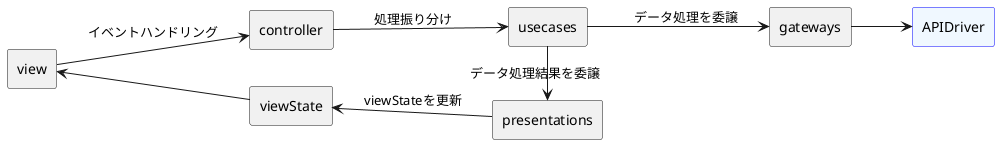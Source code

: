 @startuml

left to right direction
' Horizontal lines: -->, <--, <-->
' Vertical lines: ->, <-, <->

agent controller
agent view
agent usecases
agent gateways
agent presentations
agent viewState
agent APIDriver #aliceblue;line:blue

view --> controller: イベントハンドリング
controller --> usecases: 処理振り分け
usecases --> gateways: データ処理を委譲
gateways --> APIDriver
usecases -> presentations: データ処理結果を委譲
viewState <-- presentations: viewStateを更新
view <-- viewState
@enduml